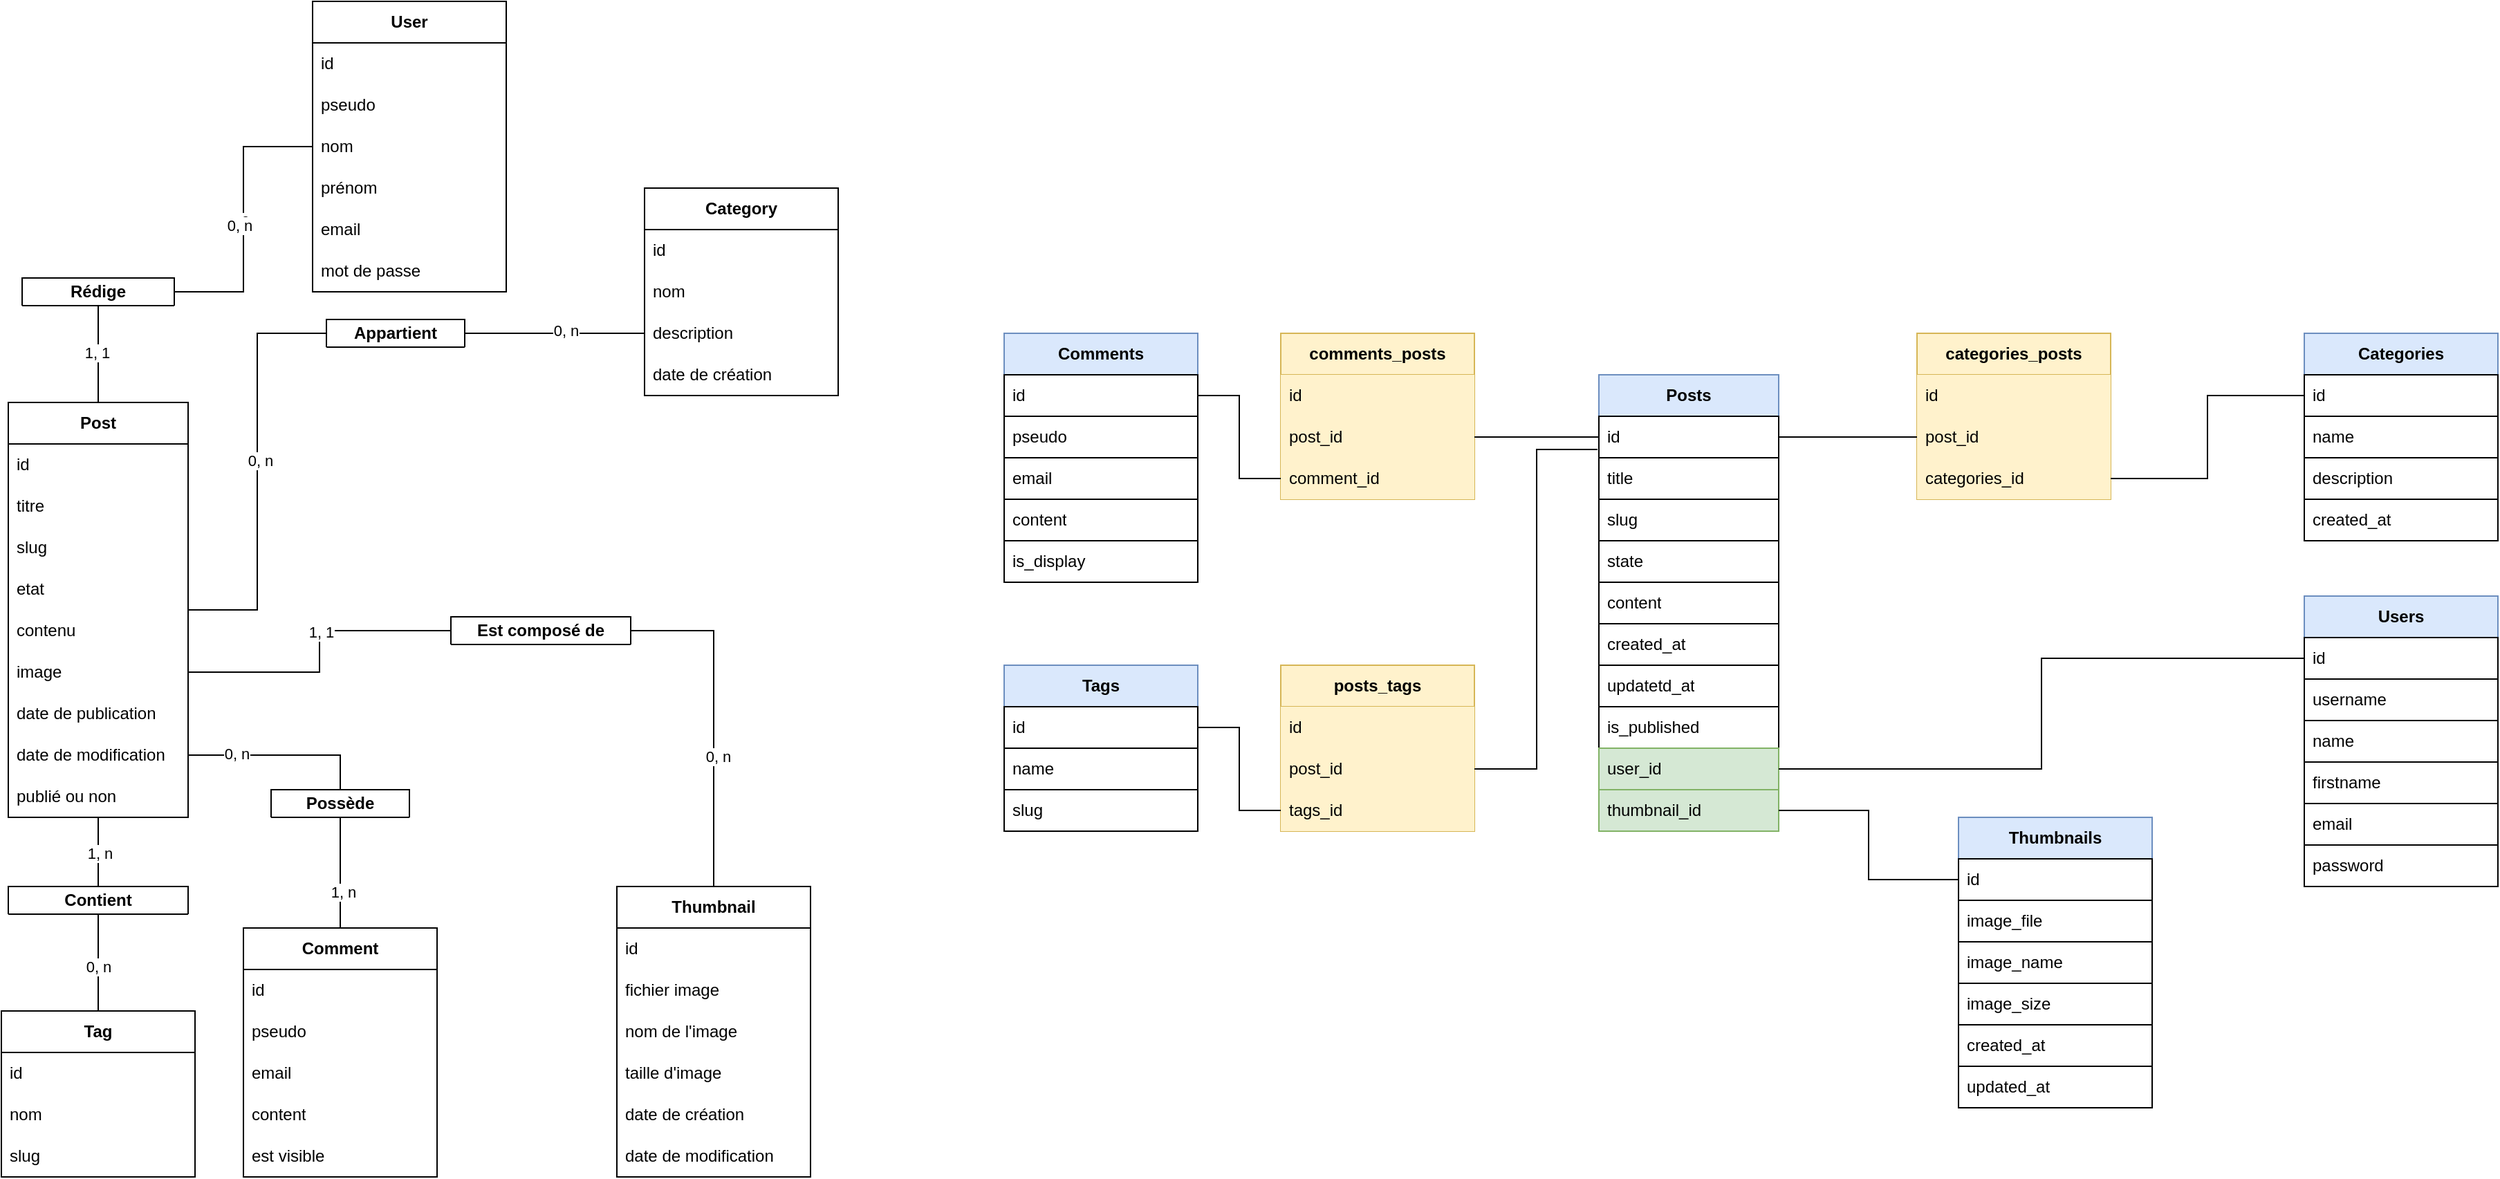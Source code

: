 <mxfile version="20.8.9" type="device"><diagram name="Page-1" id="paVtFIqWLCHn7niapCN0"><mxGraphModel dx="874" dy="1973" grid="1" gridSize="10" guides="1" tooltips="1" connect="1" arrows="1" fold="1" page="1" pageScale="1" pageWidth="827" pageHeight="1169" math="0" shadow="0"><root><mxCell id="0"/><mxCell id="1" parent="0"/><mxCell id="MTshnVo_9Tn-ZGX67rzO-4" value="Appartient" style="swimlane;whiteSpace=wrap;html=1;rounded=1;" vertex="1" parent="1"><mxGeometry x="250" y="-80" width="100" height="20" as="geometry"><mxRectangle x="200" y="85" width="100" height="30" as="alternateBounds"/></mxGeometry></mxCell><mxCell id="MTshnVo_9Tn-ZGX67rzO-7" value="Contient" style="swimlane;whiteSpace=wrap;html=1;rounded=1;startSize=20;" vertex="1" parent="1"><mxGeometry x="20" y="330" width="130" height="20" as="geometry"/></mxCell><mxCell id="MTshnVo_9Tn-ZGX67rzO-14" style="edgeStyle=orthogonalEdgeStyle;rounded=0;orthogonalLoop=1;jettySize=auto;html=1;entryX=0.5;entryY=0;entryDx=0;entryDy=0;strokeColor=default;endArrow=none;endFill=0;" edge="1" parent="1" source="MTshnVo_9Tn-ZGX67rzO-12" target="MTshnVo_9Tn-ZGX67rzO-38"><mxGeometry relative="1" as="geometry"><mxPoint x="112.5" y="-20" as="targetPoint"/></mxGeometry></mxCell><mxCell id="MTshnVo_9Tn-ZGX67rzO-97" value="1, 1" style="edgeLabel;html=1;align=center;verticalAlign=middle;resizable=0;points=[];" vertex="1" connectable="0" parent="MTshnVo_9Tn-ZGX67rzO-14"><mxGeometry x="-0.029" y="-1" relative="1" as="geometry"><mxPoint as="offset"/></mxGeometry></mxCell><mxCell id="MTshnVo_9Tn-ZGX67rzO-12" value="Rédige" style="swimlane;whiteSpace=wrap;html=1;rounded=1;startSize=20;" vertex="1" parent="1"><mxGeometry x="30" y="-110" width="110" height="20" as="geometry"/></mxCell><mxCell id="MTshnVo_9Tn-ZGX67rzO-28" value="Possède" style="swimlane;whiteSpace=wrap;html=1;rounded=1;startSize=20;" vertex="1" parent="1"><mxGeometry x="210" y="260" width="100" height="20" as="geometry"/></mxCell><mxCell id="MTshnVo_9Tn-ZGX67rzO-50" style="edgeStyle=orthogonalEdgeStyle;rounded=0;orthogonalLoop=1;jettySize=auto;html=1;entryX=0.5;entryY=0;entryDx=0;entryDy=0;strokeColor=default;endArrow=none;endFill=0;" edge="1" parent="1" source="MTshnVo_9Tn-ZGX67rzO-38" target="MTshnVo_9Tn-ZGX67rzO-7"><mxGeometry relative="1" as="geometry"/></mxCell><mxCell id="MTshnVo_9Tn-ZGX67rzO-98" value="1, n" style="edgeLabel;html=1;align=center;verticalAlign=middle;resizable=0;points=[];" vertex="1" connectable="0" parent="MTshnVo_9Tn-ZGX67rzO-50"><mxGeometry x="0.04" y="1" relative="1" as="geometry"><mxPoint as="offset"/></mxGeometry></mxCell><mxCell id="MTshnVo_9Tn-ZGX67rzO-91" style="edgeStyle=orthogonalEdgeStyle;rounded=0;orthogonalLoop=1;jettySize=auto;html=1;entryX=0;entryY=0.5;entryDx=0;entryDy=0;strokeColor=default;endArrow=none;endFill=0;" edge="1" parent="1" source="MTshnVo_9Tn-ZGX67rzO-38" target="MTshnVo_9Tn-ZGX67rzO-4"><mxGeometry relative="1" as="geometry"/></mxCell><mxCell id="MTshnVo_9Tn-ZGX67rzO-100" value="0, n" style="edgeLabel;html=1;align=center;verticalAlign=middle;resizable=0;points=[];" vertex="1" connectable="0" parent="MTshnVo_9Tn-ZGX67rzO-91"><mxGeometry x="0.057" y="-2" relative="1" as="geometry"><mxPoint as="offset"/></mxGeometry></mxCell><mxCell id="MTshnVo_9Tn-ZGX67rzO-38" value="&lt;b&gt;Post&lt;/b&gt;" style="swimlane;fontStyle=0;childLayout=stackLayout;horizontal=1;startSize=30;horizontalStack=0;resizeParent=1;resizeParentMax=0;resizeLast=0;collapsible=1;marginBottom=0;whiteSpace=wrap;html=1;rounded=0;" vertex="1" parent="1"><mxGeometry x="20" y="-20" width="130" height="300" as="geometry"/></mxCell><mxCell id="MTshnVo_9Tn-ZGX67rzO-119" value="id" style="text;strokeColor=none;fillColor=none;align=left;verticalAlign=middle;spacingLeft=4;spacingRight=4;overflow=hidden;points=[[0,0.5],[1,0.5]];portConstraint=eastwest;rotatable=0;whiteSpace=wrap;html=1;" vertex="1" parent="MTshnVo_9Tn-ZGX67rzO-38"><mxGeometry y="30" width="130" height="30" as="geometry"/></mxCell><mxCell id="MTshnVo_9Tn-ZGX67rzO-39" value="titre" style="text;strokeColor=none;fillColor=none;align=left;verticalAlign=middle;spacingLeft=4;spacingRight=4;overflow=hidden;points=[[0,0.5],[1,0.5]];portConstraint=eastwest;rotatable=0;whiteSpace=wrap;html=1;" vertex="1" parent="MTshnVo_9Tn-ZGX67rzO-38"><mxGeometry y="60" width="130" height="30" as="geometry"/></mxCell><mxCell id="MTshnVo_9Tn-ZGX67rzO-40" value="slug" style="text;strokeColor=none;fillColor=none;align=left;verticalAlign=middle;spacingLeft=4;spacingRight=4;overflow=hidden;points=[[0,0.5],[1,0.5]];portConstraint=eastwest;rotatable=0;whiteSpace=wrap;html=1;" vertex="1" parent="MTshnVo_9Tn-ZGX67rzO-38"><mxGeometry y="90" width="130" height="30" as="geometry"/></mxCell><mxCell id="MTshnVo_9Tn-ZGX67rzO-41" value="etat" style="text;strokeColor=none;fillColor=none;align=left;verticalAlign=middle;spacingLeft=4;spacingRight=4;overflow=hidden;points=[[0,0.5],[1,0.5]];portConstraint=eastwest;rotatable=0;whiteSpace=wrap;html=1;" vertex="1" parent="MTshnVo_9Tn-ZGX67rzO-38"><mxGeometry y="120" width="130" height="30" as="geometry"/></mxCell><mxCell id="MTshnVo_9Tn-ZGX67rzO-42" value="contenu" style="text;strokeColor=none;fillColor=none;align=left;verticalAlign=middle;spacingLeft=4;spacingRight=4;overflow=hidden;points=[[0,0.5],[1,0.5]];portConstraint=eastwest;rotatable=0;whiteSpace=wrap;html=1;" vertex="1" parent="MTshnVo_9Tn-ZGX67rzO-38"><mxGeometry y="150" width="130" height="30" as="geometry"/></mxCell><mxCell id="MTshnVo_9Tn-ZGX67rzO-43" value="image" style="text;strokeColor=none;fillColor=none;align=left;verticalAlign=middle;spacingLeft=4;spacingRight=4;overflow=hidden;points=[[0,0.5],[1,0.5]];portConstraint=eastwest;rotatable=0;whiteSpace=wrap;html=1;" vertex="1" parent="MTshnVo_9Tn-ZGX67rzO-38"><mxGeometry y="180" width="130" height="30" as="geometry"/></mxCell><mxCell id="MTshnVo_9Tn-ZGX67rzO-44" value="date de publication" style="text;strokeColor=none;fillColor=none;align=left;verticalAlign=middle;spacingLeft=4;spacingRight=4;overflow=hidden;points=[[0,0.5],[1,0.5]];portConstraint=eastwest;rotatable=0;whiteSpace=wrap;html=1;" vertex="1" parent="MTshnVo_9Tn-ZGX67rzO-38"><mxGeometry y="210" width="130" height="30" as="geometry"/></mxCell><mxCell id="MTshnVo_9Tn-ZGX67rzO-45" value="date de modification" style="text;strokeColor=none;fillColor=none;align=left;verticalAlign=middle;spacingLeft=4;spacingRight=4;overflow=hidden;points=[[0,0.5],[1,0.5]];portConstraint=eastwest;rotatable=0;whiteSpace=wrap;html=1;" vertex="1" parent="MTshnVo_9Tn-ZGX67rzO-38"><mxGeometry y="240" width="130" height="30" as="geometry"/></mxCell><mxCell id="MTshnVo_9Tn-ZGX67rzO-137" value="publié ou non" style="text;strokeColor=none;fillColor=none;align=left;verticalAlign=middle;spacingLeft=4;spacingRight=4;overflow=hidden;points=[[0,0.5],[1,0.5]];portConstraint=eastwest;rotatable=0;whiteSpace=wrap;html=1;" vertex="1" parent="MTshnVo_9Tn-ZGX67rzO-38"><mxGeometry y="270" width="130" height="30" as="geometry"/></mxCell><mxCell id="MTshnVo_9Tn-ZGX67rzO-94" style="edgeStyle=orthogonalEdgeStyle;rounded=0;orthogonalLoop=1;jettySize=auto;html=1;entryX=1;entryY=0.5;entryDx=0;entryDy=0;strokeColor=default;endArrow=none;endFill=0;" edge="1" parent="1" source="MTshnVo_9Tn-ZGX67rzO-51" target="MTshnVo_9Tn-ZGX67rzO-12"><mxGeometry relative="1" as="geometry"/></mxCell><mxCell id="MTshnVo_9Tn-ZGX67rzO-95" value="0" style="edgeLabel;html=1;align=center;verticalAlign=middle;resizable=0;points=[];" vertex="1" connectable="0" parent="MTshnVo_9Tn-ZGX67rzO-94"><mxGeometry x="0.014" y="1" relative="1" as="geometry"><mxPoint as="offset"/></mxGeometry></mxCell><mxCell id="MTshnVo_9Tn-ZGX67rzO-96" value="0, n" style="edgeLabel;html=1;align=center;verticalAlign=middle;resizable=0;points=[];" vertex="1" connectable="0" parent="MTshnVo_9Tn-ZGX67rzO-94"><mxGeometry x="0.043" y="-3" relative="1" as="geometry"><mxPoint as="offset"/></mxGeometry></mxCell><mxCell id="MTshnVo_9Tn-ZGX67rzO-51" value="&lt;b&gt;User&lt;/b&gt;" style="swimlane;fontStyle=0;childLayout=stackLayout;horizontal=1;startSize=30;horizontalStack=0;resizeParent=1;resizeParentMax=0;resizeLast=0;collapsible=1;marginBottom=0;whiteSpace=wrap;html=1;rounded=0;" vertex="1" parent="1"><mxGeometry x="240" y="-310" width="140" height="210" as="geometry"/></mxCell><mxCell id="MTshnVo_9Tn-ZGX67rzO-120" value="id" style="text;strokeColor=none;fillColor=none;align=left;verticalAlign=middle;spacingLeft=4;spacingRight=4;overflow=hidden;points=[[0,0.5],[1,0.5]];portConstraint=eastwest;rotatable=0;whiteSpace=wrap;html=1;" vertex="1" parent="MTshnVo_9Tn-ZGX67rzO-51"><mxGeometry y="30" width="140" height="30" as="geometry"/></mxCell><mxCell id="MTshnVo_9Tn-ZGX67rzO-52" value="pseudo" style="text;strokeColor=none;fillColor=none;align=left;verticalAlign=middle;spacingLeft=4;spacingRight=4;overflow=hidden;points=[[0,0.5],[1,0.5]];portConstraint=eastwest;rotatable=0;whiteSpace=wrap;html=1;" vertex="1" parent="MTshnVo_9Tn-ZGX67rzO-51"><mxGeometry y="60" width="140" height="30" as="geometry"/></mxCell><mxCell id="MTshnVo_9Tn-ZGX67rzO-53" value="nom" style="text;strokeColor=none;fillColor=none;align=left;verticalAlign=middle;spacingLeft=4;spacingRight=4;overflow=hidden;points=[[0,0.5],[1,0.5]];portConstraint=eastwest;rotatable=0;whiteSpace=wrap;html=1;" vertex="1" parent="MTshnVo_9Tn-ZGX67rzO-51"><mxGeometry y="90" width="140" height="30" as="geometry"/></mxCell><mxCell id="MTshnVo_9Tn-ZGX67rzO-54" value="prénom" style="text;strokeColor=none;fillColor=none;align=left;verticalAlign=middle;spacingLeft=4;spacingRight=4;overflow=hidden;points=[[0,0.5],[1,0.5]];portConstraint=eastwest;rotatable=0;whiteSpace=wrap;html=1;" vertex="1" parent="MTshnVo_9Tn-ZGX67rzO-51"><mxGeometry y="120" width="140" height="30" as="geometry"/></mxCell><mxCell id="MTshnVo_9Tn-ZGX67rzO-55" value="email" style="text;strokeColor=none;fillColor=none;align=left;verticalAlign=middle;spacingLeft=4;spacingRight=4;overflow=hidden;points=[[0,0.5],[1,0.5]];portConstraint=eastwest;rotatable=0;whiteSpace=wrap;html=1;" vertex="1" parent="MTshnVo_9Tn-ZGX67rzO-51"><mxGeometry y="150" width="140" height="30" as="geometry"/></mxCell><mxCell id="MTshnVo_9Tn-ZGX67rzO-56" value="mot de passe" style="text;strokeColor=none;fillColor=none;align=left;verticalAlign=middle;spacingLeft=4;spacingRight=4;overflow=hidden;points=[[0,0.5],[1,0.5]];portConstraint=eastwest;rotatable=0;whiteSpace=wrap;html=1;" vertex="1" parent="MTshnVo_9Tn-ZGX67rzO-51"><mxGeometry y="180" width="140" height="30" as="geometry"/></mxCell><mxCell id="MTshnVo_9Tn-ZGX67rzO-62" style="edgeStyle=orthogonalEdgeStyle;rounded=0;orthogonalLoop=1;jettySize=auto;html=1;entryX=0.5;entryY=1;entryDx=0;entryDy=0;strokeColor=default;endArrow=none;endFill=0;" edge="1" parent="1" source="MTshnVo_9Tn-ZGX67rzO-58" target="MTshnVo_9Tn-ZGX67rzO-7"><mxGeometry relative="1" as="geometry"/></mxCell><mxCell id="MTshnVo_9Tn-ZGX67rzO-99" value="0, n" style="edgeLabel;html=1;align=center;verticalAlign=middle;resizable=0;points=[];" vertex="1" connectable="0" parent="MTshnVo_9Tn-ZGX67rzO-62"><mxGeometry x="-0.086" relative="1" as="geometry"><mxPoint as="offset"/></mxGeometry></mxCell><mxCell id="MTshnVo_9Tn-ZGX67rzO-58" value="&lt;b&gt;Tag&lt;/b&gt;" style="swimlane;fontStyle=0;childLayout=stackLayout;horizontal=1;startSize=30;horizontalStack=0;resizeParent=1;resizeParentMax=0;resizeLast=0;collapsible=1;marginBottom=0;whiteSpace=wrap;html=1;rounded=0;" vertex="1" parent="1"><mxGeometry x="15" y="420" width="140" height="120" as="geometry"/></mxCell><mxCell id="MTshnVo_9Tn-ZGX67rzO-118" value="id" style="text;strokeColor=none;fillColor=none;align=left;verticalAlign=middle;spacingLeft=4;spacingRight=4;overflow=hidden;points=[[0,0.5],[1,0.5]];portConstraint=eastwest;rotatable=0;whiteSpace=wrap;html=1;" vertex="1" parent="MTshnVo_9Tn-ZGX67rzO-58"><mxGeometry y="30" width="140" height="30" as="geometry"/></mxCell><mxCell id="MTshnVo_9Tn-ZGX67rzO-59" value="nom" style="text;strokeColor=none;fillColor=none;align=left;verticalAlign=middle;spacingLeft=4;spacingRight=4;overflow=hidden;points=[[0,0.5],[1,0.5]];portConstraint=eastwest;rotatable=0;whiteSpace=wrap;html=1;" vertex="1" parent="MTshnVo_9Tn-ZGX67rzO-58"><mxGeometry y="60" width="140" height="30" as="geometry"/></mxCell><mxCell id="MTshnVo_9Tn-ZGX67rzO-60" value="slug" style="text;strokeColor=none;fillColor=none;align=left;verticalAlign=middle;spacingLeft=4;spacingRight=4;overflow=hidden;points=[[0,0.5],[1,0.5]];portConstraint=eastwest;rotatable=0;whiteSpace=wrap;html=1;" vertex="1" parent="MTshnVo_9Tn-ZGX67rzO-58"><mxGeometry y="90" width="140" height="30" as="geometry"/></mxCell><mxCell id="MTshnVo_9Tn-ZGX67rzO-75" style="edgeStyle=orthogonalEdgeStyle;rounded=0;orthogonalLoop=1;jettySize=auto;html=1;entryX=0.5;entryY=1;entryDx=0;entryDy=0;strokeColor=default;endArrow=none;endFill=0;" edge="1" parent="1" source="MTshnVo_9Tn-ZGX67rzO-63" target="MTshnVo_9Tn-ZGX67rzO-28"><mxGeometry relative="1" as="geometry"/></mxCell><mxCell id="MTshnVo_9Tn-ZGX67rzO-103" value="1, n" style="edgeLabel;html=1;align=center;verticalAlign=middle;resizable=0;points=[];" vertex="1" connectable="0" parent="MTshnVo_9Tn-ZGX67rzO-75"><mxGeometry x="-0.341" y="-2" relative="1" as="geometry"><mxPoint as="offset"/></mxGeometry></mxCell><mxCell id="MTshnVo_9Tn-ZGX67rzO-63" value="&lt;b&gt;Comment&lt;/b&gt;" style="swimlane;fontStyle=0;childLayout=stackLayout;horizontal=1;startSize=30;horizontalStack=0;resizeParent=1;resizeParentMax=0;resizeLast=0;collapsible=1;marginBottom=0;whiteSpace=wrap;html=1;rounded=0;" vertex="1" parent="1"><mxGeometry x="190" y="360" width="140" height="180" as="geometry"/></mxCell><mxCell id="MTshnVo_9Tn-ZGX67rzO-117" value="id" style="text;strokeColor=none;fillColor=none;align=left;verticalAlign=middle;spacingLeft=4;spacingRight=4;overflow=hidden;points=[[0,0.5],[1,0.5]];portConstraint=eastwest;rotatable=0;whiteSpace=wrap;html=1;" vertex="1" parent="MTshnVo_9Tn-ZGX67rzO-63"><mxGeometry y="30" width="140" height="30" as="geometry"/></mxCell><mxCell id="MTshnVo_9Tn-ZGX67rzO-64" value="pseudo" style="text;strokeColor=none;fillColor=none;align=left;verticalAlign=middle;spacingLeft=4;spacingRight=4;overflow=hidden;points=[[0,0.5],[1,0.5]];portConstraint=eastwest;rotatable=0;whiteSpace=wrap;html=1;" vertex="1" parent="MTshnVo_9Tn-ZGX67rzO-63"><mxGeometry y="60" width="140" height="30" as="geometry"/></mxCell><mxCell id="MTshnVo_9Tn-ZGX67rzO-65" value="email" style="text;strokeColor=none;fillColor=none;align=left;verticalAlign=middle;spacingLeft=4;spacingRight=4;overflow=hidden;points=[[0,0.5],[1,0.5]];portConstraint=eastwest;rotatable=0;whiteSpace=wrap;html=1;" vertex="1" parent="MTshnVo_9Tn-ZGX67rzO-63"><mxGeometry y="90" width="140" height="30" as="geometry"/></mxCell><mxCell id="MTshnVo_9Tn-ZGX67rzO-66" value="content" style="text;strokeColor=none;fillColor=none;align=left;verticalAlign=middle;spacingLeft=4;spacingRight=4;overflow=hidden;points=[[0,0.5],[1,0.5]];portConstraint=eastwest;rotatable=0;whiteSpace=wrap;html=1;" vertex="1" parent="MTshnVo_9Tn-ZGX67rzO-63"><mxGeometry y="120" width="140" height="30" as="geometry"/></mxCell><mxCell id="MTshnVo_9Tn-ZGX67rzO-84" value="est visible" style="text;strokeColor=none;fillColor=none;align=left;verticalAlign=middle;spacingLeft=4;spacingRight=4;overflow=hidden;points=[[0,0.5],[1,0.5]];portConstraint=eastwest;rotatable=0;whiteSpace=wrap;html=1;" vertex="1" parent="MTshnVo_9Tn-ZGX67rzO-63"><mxGeometry y="150" width="140" height="30" as="geometry"/></mxCell><mxCell id="MTshnVo_9Tn-ZGX67rzO-109" style="edgeStyle=orthogonalEdgeStyle;rounded=0;orthogonalLoop=1;jettySize=auto;html=1;entryX=1;entryY=0.5;entryDx=0;entryDy=0;strokeColor=default;endArrow=none;endFill=0;" edge="1" parent="1" source="MTshnVo_9Tn-ZGX67rzO-67" target="MTshnVo_9Tn-ZGX67rzO-107"><mxGeometry relative="1" as="geometry"/></mxCell><mxCell id="MTshnVo_9Tn-ZGX67rzO-113" value="0, n" style="edgeLabel;html=1;align=center;verticalAlign=middle;resizable=0;points=[];" vertex="1" connectable="0" parent="MTshnVo_9Tn-ZGX67rzO-109"><mxGeometry x="-0.233" y="-3" relative="1" as="geometry"><mxPoint as="offset"/></mxGeometry></mxCell><mxCell id="MTshnVo_9Tn-ZGX67rzO-67" value="&lt;b&gt;Thumbnail&lt;/b&gt;" style="swimlane;fontStyle=0;childLayout=stackLayout;horizontal=1;startSize=30;horizontalStack=0;resizeParent=1;resizeParentMax=0;resizeLast=0;collapsible=1;marginBottom=0;whiteSpace=wrap;html=1;rounded=0;" vertex="1" parent="1"><mxGeometry x="460" y="330" width="140" height="210" as="geometry"/></mxCell><mxCell id="MTshnVo_9Tn-ZGX67rzO-116" value="id" style="text;strokeColor=none;fillColor=none;align=left;verticalAlign=middle;spacingLeft=4;spacingRight=4;overflow=hidden;points=[[0,0.5],[1,0.5]];portConstraint=eastwest;rotatable=0;whiteSpace=wrap;html=1;" vertex="1" parent="MTshnVo_9Tn-ZGX67rzO-67"><mxGeometry y="30" width="140" height="30" as="geometry"/></mxCell><mxCell id="MTshnVo_9Tn-ZGX67rzO-68" value="fichier image" style="text;strokeColor=none;fillColor=none;align=left;verticalAlign=middle;spacingLeft=4;spacingRight=4;overflow=hidden;points=[[0,0.5],[1,0.5]];portConstraint=eastwest;rotatable=0;whiteSpace=wrap;html=1;" vertex="1" parent="MTshnVo_9Tn-ZGX67rzO-67"><mxGeometry y="60" width="140" height="30" as="geometry"/></mxCell><mxCell id="MTshnVo_9Tn-ZGX67rzO-69" value="nom de l'image" style="text;strokeColor=none;fillColor=none;align=left;verticalAlign=middle;spacingLeft=4;spacingRight=4;overflow=hidden;points=[[0,0.5],[1,0.5]];portConstraint=eastwest;rotatable=0;whiteSpace=wrap;html=1;" vertex="1" parent="MTshnVo_9Tn-ZGX67rzO-67"><mxGeometry y="90" width="140" height="30" as="geometry"/></mxCell><mxCell id="MTshnVo_9Tn-ZGX67rzO-70" value="taille d'image" style="text;strokeColor=none;fillColor=none;align=left;verticalAlign=middle;spacingLeft=4;spacingRight=4;overflow=hidden;points=[[0,0.5],[1,0.5]];portConstraint=eastwest;rotatable=0;whiteSpace=wrap;html=1;" vertex="1" parent="MTshnVo_9Tn-ZGX67rzO-67"><mxGeometry y="120" width="140" height="30" as="geometry"/></mxCell><mxCell id="MTshnVo_9Tn-ZGX67rzO-87" value="date de création" style="text;strokeColor=none;fillColor=none;align=left;verticalAlign=middle;spacingLeft=4;spacingRight=4;overflow=hidden;points=[[0,0.5],[1,0.5]];portConstraint=eastwest;rotatable=0;whiteSpace=wrap;html=1;" vertex="1" parent="MTshnVo_9Tn-ZGX67rzO-67"><mxGeometry y="150" width="140" height="30" as="geometry"/></mxCell><mxCell id="MTshnVo_9Tn-ZGX67rzO-88" value="date de modification" style="text;strokeColor=none;fillColor=none;align=left;verticalAlign=middle;spacingLeft=4;spacingRight=4;overflow=hidden;points=[[0,0.5],[1,0.5]];portConstraint=eastwest;rotatable=0;whiteSpace=wrap;html=1;" vertex="1" parent="MTshnVo_9Tn-ZGX67rzO-67"><mxGeometry y="180" width="140" height="30" as="geometry"/></mxCell><mxCell id="MTshnVo_9Tn-ZGX67rzO-71" value="&lt;b&gt;Category&lt;/b&gt;" style="swimlane;fontStyle=0;childLayout=stackLayout;horizontal=1;startSize=30;horizontalStack=0;resizeParent=1;resizeParentMax=0;resizeLast=0;collapsible=1;marginBottom=0;whiteSpace=wrap;html=1;rounded=0;" vertex="1" parent="1"><mxGeometry x="480" y="-175" width="140" height="150" as="geometry"/></mxCell><mxCell id="MTshnVo_9Tn-ZGX67rzO-74" value="id" style="text;strokeColor=none;fillColor=none;align=left;verticalAlign=middle;spacingLeft=4;spacingRight=4;overflow=hidden;points=[[0,0.5],[1,0.5]];portConstraint=eastwest;rotatable=0;whiteSpace=wrap;html=1;" vertex="1" parent="MTshnVo_9Tn-ZGX67rzO-71"><mxGeometry y="30" width="140" height="30" as="geometry"/></mxCell><mxCell id="MTshnVo_9Tn-ZGX67rzO-72" value="nom" style="text;strokeColor=none;fillColor=none;align=left;verticalAlign=middle;spacingLeft=4;spacingRight=4;overflow=hidden;points=[[0,0.5],[1,0.5]];portConstraint=eastwest;rotatable=0;whiteSpace=wrap;html=1;" vertex="1" parent="MTshnVo_9Tn-ZGX67rzO-71"><mxGeometry y="60" width="140" height="30" as="geometry"/></mxCell><mxCell id="MTshnVo_9Tn-ZGX67rzO-73" value="description" style="text;strokeColor=none;fillColor=none;align=left;verticalAlign=middle;spacingLeft=4;spacingRight=4;overflow=hidden;points=[[0,0.5],[1,0.5]];portConstraint=eastwest;rotatable=0;whiteSpace=wrap;html=1;" vertex="1" parent="MTshnVo_9Tn-ZGX67rzO-71"><mxGeometry y="90" width="140" height="30" as="geometry"/></mxCell><mxCell id="MTshnVo_9Tn-ZGX67rzO-115" value="date de création" style="text;strokeColor=none;fillColor=none;align=left;verticalAlign=middle;spacingLeft=4;spacingRight=4;overflow=hidden;points=[[0,0.5],[1,0.5]];portConstraint=eastwest;rotatable=0;whiteSpace=wrap;html=1;" vertex="1" parent="MTshnVo_9Tn-ZGX67rzO-71"><mxGeometry y="120" width="140" height="30" as="geometry"/></mxCell><mxCell id="MTshnVo_9Tn-ZGX67rzO-81" style="edgeStyle=orthogonalEdgeStyle;rounded=0;orthogonalLoop=1;jettySize=auto;html=1;entryX=1;entryY=0.5;entryDx=0;entryDy=0;strokeColor=default;endArrow=none;endFill=0;" edge="1" parent="1" source="MTshnVo_9Tn-ZGX67rzO-73" target="MTshnVo_9Tn-ZGX67rzO-4"><mxGeometry relative="1" as="geometry"/></mxCell><mxCell id="MTshnVo_9Tn-ZGX67rzO-101" value="0, n" style="edgeLabel;html=1;align=center;verticalAlign=middle;resizable=0;points=[];" vertex="1" connectable="0" parent="MTshnVo_9Tn-ZGX67rzO-81"><mxGeometry x="-0.115" y="-2" relative="1" as="geometry"><mxPoint as="offset"/></mxGeometry></mxCell><mxCell id="MTshnVo_9Tn-ZGX67rzO-107" value="Est composé de" style="swimlane;whiteSpace=wrap;html=1;rounded=1;startSize=20;" vertex="1" parent="1"><mxGeometry x="340" y="135" width="130" height="20" as="geometry"/></mxCell><mxCell id="MTshnVo_9Tn-ZGX67rzO-108" style="edgeStyle=orthogonalEdgeStyle;rounded=0;orthogonalLoop=1;jettySize=auto;html=1;entryX=0;entryY=0.5;entryDx=0;entryDy=0;strokeColor=default;endArrow=none;endFill=0;" edge="1" parent="1" source="MTshnVo_9Tn-ZGX67rzO-43" target="MTshnVo_9Tn-ZGX67rzO-107"><mxGeometry relative="1" as="geometry"/></mxCell><mxCell id="MTshnVo_9Tn-ZGX67rzO-112" value="1, 1" style="edgeLabel;html=1;align=center;verticalAlign=middle;resizable=0;points=[];" vertex="1" connectable="0" parent="MTshnVo_9Tn-ZGX67rzO-108"><mxGeometry x="0.147" y="-1" relative="1" as="geometry"><mxPoint as="offset"/></mxGeometry></mxCell><mxCell id="MTshnVo_9Tn-ZGX67rzO-110" style="edgeStyle=orthogonalEdgeStyle;rounded=0;orthogonalLoop=1;jettySize=auto;html=1;entryX=0.5;entryY=0;entryDx=0;entryDy=0;strokeColor=default;endArrow=none;endFill=0;" edge="1" parent="1" source="MTshnVo_9Tn-ZGX67rzO-45" target="MTshnVo_9Tn-ZGX67rzO-28"><mxGeometry relative="1" as="geometry"/></mxCell><mxCell id="MTshnVo_9Tn-ZGX67rzO-111" value="0, n" style="edgeLabel;html=1;align=center;verticalAlign=middle;resizable=0;points=[];" vertex="1" connectable="0" parent="MTshnVo_9Tn-ZGX67rzO-110"><mxGeometry x="-0.491" y="1" relative="1" as="geometry"><mxPoint as="offset"/></mxGeometry></mxCell><mxCell id="MTshnVo_9Tn-ZGX67rzO-121" value="&lt;b&gt;Users&lt;/b&gt;" style="swimlane;fontStyle=0;childLayout=stackLayout;horizontal=1;startSize=30;horizontalStack=0;resizeParent=1;resizeParentMax=0;resizeLast=0;collapsible=1;marginBottom=0;whiteSpace=wrap;html=1;rounded=0;fillColor=#dae8fc;strokeColor=#6c8ebf;" vertex="1" parent="1"><mxGeometry x="1680" y="120" width="140" height="210" as="geometry"/></mxCell><mxCell id="MTshnVo_9Tn-ZGX67rzO-122" value="id" style="text;strokeColor=default;fillColor=none;align=left;verticalAlign=middle;spacingLeft=4;spacingRight=4;overflow=hidden;points=[[0,0.5],[1,0.5]];portConstraint=eastwest;rotatable=0;whiteSpace=wrap;html=1;" vertex="1" parent="MTshnVo_9Tn-ZGX67rzO-121"><mxGeometry y="30" width="140" height="30" as="geometry"/></mxCell><mxCell id="MTshnVo_9Tn-ZGX67rzO-123" value="username" style="text;strokeColor=default;fillColor=none;align=left;verticalAlign=middle;spacingLeft=4;spacingRight=4;overflow=hidden;points=[[0,0.5],[1,0.5]];portConstraint=eastwest;rotatable=0;whiteSpace=wrap;html=1;" vertex="1" parent="MTshnVo_9Tn-ZGX67rzO-121"><mxGeometry y="60" width="140" height="30" as="geometry"/></mxCell><mxCell id="MTshnVo_9Tn-ZGX67rzO-124" value="name" style="text;strokeColor=default;fillColor=none;align=left;verticalAlign=middle;spacingLeft=4;spacingRight=4;overflow=hidden;points=[[0,0.5],[1,0.5]];portConstraint=eastwest;rotatable=0;whiteSpace=wrap;html=1;" vertex="1" parent="MTshnVo_9Tn-ZGX67rzO-121"><mxGeometry y="90" width="140" height="30" as="geometry"/></mxCell><mxCell id="MTshnVo_9Tn-ZGX67rzO-125" value="firstname" style="text;strokeColor=default;fillColor=none;align=left;verticalAlign=middle;spacingLeft=4;spacingRight=4;overflow=hidden;points=[[0,0.5],[1,0.5]];portConstraint=eastwest;rotatable=0;whiteSpace=wrap;html=1;" vertex="1" parent="MTshnVo_9Tn-ZGX67rzO-121"><mxGeometry y="120" width="140" height="30" as="geometry"/></mxCell><mxCell id="MTshnVo_9Tn-ZGX67rzO-126" value="email" style="text;strokeColor=default;fillColor=none;align=left;verticalAlign=middle;spacingLeft=4;spacingRight=4;overflow=hidden;points=[[0,0.5],[1,0.5]];portConstraint=eastwest;rotatable=0;whiteSpace=wrap;html=1;" vertex="1" parent="MTshnVo_9Tn-ZGX67rzO-121"><mxGeometry y="150" width="140" height="30" as="geometry"/></mxCell><mxCell id="MTshnVo_9Tn-ZGX67rzO-127" value="password" style="text;strokeColor=default;fillColor=none;align=left;verticalAlign=middle;spacingLeft=4;spacingRight=4;overflow=hidden;points=[[0,0.5],[1,0.5]];portConstraint=eastwest;rotatable=0;whiteSpace=wrap;html=1;" vertex="1" parent="MTshnVo_9Tn-ZGX67rzO-121"><mxGeometry y="180" width="140" height="30" as="geometry"/></mxCell><mxCell id="MTshnVo_9Tn-ZGX67rzO-128" value="&lt;b&gt;Posts&lt;/b&gt;" style="swimlane;fontStyle=0;childLayout=stackLayout;horizontal=1;startSize=30;horizontalStack=0;resizeParent=1;resizeParentMax=0;resizeLast=0;collapsible=1;marginBottom=0;whiteSpace=wrap;html=1;rounded=0;fillColor=#dae8fc;strokeColor=#6c8ebf;" vertex="1" parent="1"><mxGeometry x="1170" y="-40" width="130" height="330" as="geometry"/></mxCell><mxCell id="MTshnVo_9Tn-ZGX67rzO-129" value="id" style="text;strokeColor=default;fillColor=none;align=left;verticalAlign=middle;spacingLeft=4;spacingRight=4;overflow=hidden;points=[[0,0.5],[1,0.5]];portConstraint=eastwest;rotatable=0;whiteSpace=wrap;html=1;" vertex="1" parent="MTshnVo_9Tn-ZGX67rzO-128"><mxGeometry y="30" width="130" height="30" as="geometry"/></mxCell><mxCell id="MTshnVo_9Tn-ZGX67rzO-130" value="title" style="text;strokeColor=default;fillColor=none;align=left;verticalAlign=middle;spacingLeft=4;spacingRight=4;overflow=hidden;points=[[0,0.5],[1,0.5]];portConstraint=eastwest;rotatable=0;whiteSpace=wrap;html=1;" vertex="1" parent="MTshnVo_9Tn-ZGX67rzO-128"><mxGeometry y="60" width="130" height="30" as="geometry"/></mxCell><mxCell id="MTshnVo_9Tn-ZGX67rzO-131" value="slug" style="text;strokeColor=default;fillColor=none;align=left;verticalAlign=middle;spacingLeft=4;spacingRight=4;overflow=hidden;points=[[0,0.5],[1,0.5]];portConstraint=eastwest;rotatable=0;whiteSpace=wrap;html=1;" vertex="1" parent="MTshnVo_9Tn-ZGX67rzO-128"><mxGeometry y="90" width="130" height="30" as="geometry"/></mxCell><mxCell id="MTshnVo_9Tn-ZGX67rzO-132" value="state" style="text;strokeColor=default;fillColor=none;align=left;verticalAlign=middle;spacingLeft=4;spacingRight=4;overflow=hidden;points=[[0,0.5],[1,0.5]];portConstraint=eastwest;rotatable=0;whiteSpace=wrap;html=1;" vertex="1" parent="MTshnVo_9Tn-ZGX67rzO-128"><mxGeometry y="120" width="130" height="30" as="geometry"/></mxCell><mxCell id="MTshnVo_9Tn-ZGX67rzO-133" value="content" style="text;strokeColor=default;fillColor=none;align=left;verticalAlign=middle;spacingLeft=4;spacingRight=4;overflow=hidden;points=[[0,0.5],[1,0.5]];portConstraint=eastwest;rotatable=0;whiteSpace=wrap;html=1;" vertex="1" parent="MTshnVo_9Tn-ZGX67rzO-128"><mxGeometry y="150" width="130" height="30" as="geometry"/></mxCell><mxCell id="MTshnVo_9Tn-ZGX67rzO-135" value="created_at" style="text;strokeColor=default;fillColor=none;align=left;verticalAlign=middle;spacingLeft=4;spacingRight=4;overflow=hidden;points=[[0,0.5],[1,0.5]];portConstraint=eastwest;rotatable=0;whiteSpace=wrap;html=1;" vertex="1" parent="MTshnVo_9Tn-ZGX67rzO-128"><mxGeometry y="180" width="130" height="30" as="geometry"/></mxCell><mxCell id="MTshnVo_9Tn-ZGX67rzO-136" value="updatetd_at" style="text;strokeColor=default;fillColor=none;align=left;verticalAlign=middle;spacingLeft=4;spacingRight=4;overflow=hidden;points=[[0,0.5],[1,0.5]];portConstraint=eastwest;rotatable=0;whiteSpace=wrap;html=1;" vertex="1" parent="MTshnVo_9Tn-ZGX67rzO-128"><mxGeometry y="210" width="130" height="30" as="geometry"/></mxCell><mxCell id="MTshnVo_9Tn-ZGX67rzO-138" value="is_published" style="text;strokeColor=default;fillColor=none;align=left;verticalAlign=middle;spacingLeft=4;spacingRight=4;overflow=hidden;points=[[0,0.5],[1,0.5]];portConstraint=eastwest;rotatable=0;whiteSpace=wrap;html=1;" vertex="1" parent="MTshnVo_9Tn-ZGX67rzO-128"><mxGeometry y="240" width="130" height="30" as="geometry"/></mxCell><mxCell id="MTshnVo_9Tn-ZGX67rzO-163" value="user_id" style="text;strokeColor=#82b366;fillColor=#d5e8d4;align=left;verticalAlign=middle;spacingLeft=4;spacingRight=4;overflow=hidden;points=[[0,0.5],[1,0.5]];portConstraint=eastwest;rotatable=0;whiteSpace=wrap;html=1;" vertex="1" parent="MTshnVo_9Tn-ZGX67rzO-128"><mxGeometry y="270" width="130" height="30" as="geometry"/></mxCell><mxCell id="MTshnVo_9Tn-ZGX67rzO-166" value="thumbnail_id" style="text;strokeColor=#82b366;fillColor=#d5e8d4;align=left;verticalAlign=middle;spacingLeft=4;spacingRight=4;overflow=hidden;points=[[0,0.5],[1,0.5]];portConstraint=eastwest;rotatable=0;whiteSpace=wrap;html=1;" vertex="1" parent="MTshnVo_9Tn-ZGX67rzO-128"><mxGeometry y="300" width="130" height="30" as="geometry"/></mxCell><mxCell id="MTshnVo_9Tn-ZGX67rzO-139" value="&lt;b&gt;Tags&lt;/b&gt;" style="swimlane;fontStyle=0;childLayout=stackLayout;horizontal=1;startSize=30;horizontalStack=0;resizeParent=1;resizeParentMax=0;resizeLast=0;collapsible=1;marginBottom=0;whiteSpace=wrap;html=1;rounded=0;fillColor=#dae8fc;strokeColor=#6c8ebf;" vertex="1" parent="1"><mxGeometry x="740" y="170" width="140" height="120" as="geometry"/></mxCell><mxCell id="MTshnVo_9Tn-ZGX67rzO-140" value="id" style="text;strokeColor=default;fillColor=none;align=left;verticalAlign=middle;spacingLeft=4;spacingRight=4;overflow=hidden;points=[[0,0.5],[1,0.5]];portConstraint=eastwest;rotatable=0;whiteSpace=wrap;html=1;" vertex="1" parent="MTshnVo_9Tn-ZGX67rzO-139"><mxGeometry y="30" width="140" height="30" as="geometry"/></mxCell><mxCell id="MTshnVo_9Tn-ZGX67rzO-141" value="name" style="text;strokeColor=default;fillColor=none;align=left;verticalAlign=middle;spacingLeft=4;spacingRight=4;overflow=hidden;points=[[0,0.5],[1,0.5]];portConstraint=eastwest;rotatable=0;whiteSpace=wrap;html=1;" vertex="1" parent="MTshnVo_9Tn-ZGX67rzO-139"><mxGeometry y="60" width="140" height="30" as="geometry"/></mxCell><mxCell id="MTshnVo_9Tn-ZGX67rzO-142" value="slug" style="text;strokeColor=default;fillColor=none;align=left;verticalAlign=middle;spacingLeft=4;spacingRight=4;overflow=hidden;points=[[0,0.5],[1,0.5]];portConstraint=eastwest;rotatable=0;whiteSpace=wrap;html=1;" vertex="1" parent="MTshnVo_9Tn-ZGX67rzO-139"><mxGeometry y="90" width="140" height="30" as="geometry"/></mxCell><mxCell id="MTshnVo_9Tn-ZGX67rzO-143" value="&lt;b&gt;Comments&lt;/b&gt;" style="swimlane;fontStyle=0;childLayout=stackLayout;horizontal=1;startSize=30;horizontalStack=0;resizeParent=1;resizeParentMax=0;resizeLast=0;collapsible=1;marginBottom=0;whiteSpace=wrap;html=1;rounded=0;fillColor=#dae8fc;strokeColor=#6c8ebf;" vertex="1" parent="1"><mxGeometry x="740" y="-70" width="140" height="180" as="geometry"/></mxCell><mxCell id="MTshnVo_9Tn-ZGX67rzO-144" value="id" style="text;strokeColor=default;fillColor=none;align=left;verticalAlign=middle;spacingLeft=4;spacingRight=4;overflow=hidden;points=[[0,0.5],[1,0.5]];portConstraint=eastwest;rotatable=0;whiteSpace=wrap;html=1;" vertex="1" parent="MTshnVo_9Tn-ZGX67rzO-143"><mxGeometry y="30" width="140" height="30" as="geometry"/></mxCell><mxCell id="MTshnVo_9Tn-ZGX67rzO-145" value="pseudo" style="text;strokeColor=default;fillColor=none;align=left;verticalAlign=middle;spacingLeft=4;spacingRight=4;overflow=hidden;points=[[0,0.5],[1,0.5]];portConstraint=eastwest;rotatable=0;whiteSpace=wrap;html=1;" vertex="1" parent="MTshnVo_9Tn-ZGX67rzO-143"><mxGeometry y="60" width="140" height="30" as="geometry"/></mxCell><mxCell id="MTshnVo_9Tn-ZGX67rzO-146" value="email" style="text;strokeColor=default;fillColor=none;align=left;verticalAlign=middle;spacingLeft=4;spacingRight=4;overflow=hidden;points=[[0,0.5],[1,0.5]];portConstraint=eastwest;rotatable=0;whiteSpace=wrap;html=1;" vertex="1" parent="MTshnVo_9Tn-ZGX67rzO-143"><mxGeometry y="90" width="140" height="30" as="geometry"/></mxCell><mxCell id="MTshnVo_9Tn-ZGX67rzO-147" value="content" style="text;strokeColor=default;fillColor=none;align=left;verticalAlign=middle;spacingLeft=4;spacingRight=4;overflow=hidden;points=[[0,0.5],[1,0.5]];portConstraint=eastwest;rotatable=0;whiteSpace=wrap;html=1;" vertex="1" parent="MTshnVo_9Tn-ZGX67rzO-143"><mxGeometry y="120" width="140" height="30" as="geometry"/></mxCell><mxCell id="MTshnVo_9Tn-ZGX67rzO-148" value="is_display" style="text;strokeColor=default;fillColor=none;align=left;verticalAlign=middle;spacingLeft=4;spacingRight=4;overflow=hidden;points=[[0,0.5],[1,0.5]];portConstraint=eastwest;rotatable=0;whiteSpace=wrap;html=1;" vertex="1" parent="MTshnVo_9Tn-ZGX67rzO-143"><mxGeometry y="150" width="140" height="30" as="geometry"/></mxCell><mxCell id="MTshnVo_9Tn-ZGX67rzO-149" value="&lt;b&gt;Thumbnails&lt;/b&gt;" style="swimlane;fontStyle=0;childLayout=stackLayout;horizontal=1;startSize=30;horizontalStack=0;resizeParent=1;resizeParentMax=0;resizeLast=0;collapsible=1;marginBottom=0;whiteSpace=wrap;html=1;rounded=0;fillColor=#dae8fc;strokeColor=#6c8ebf;" vertex="1" parent="1"><mxGeometry x="1430" y="280" width="140" height="210" as="geometry"/></mxCell><mxCell id="MTshnVo_9Tn-ZGX67rzO-150" value="id" style="text;strokeColor=default;fillColor=none;align=left;verticalAlign=middle;spacingLeft=4;spacingRight=4;overflow=hidden;points=[[0,0.5],[1,0.5]];portConstraint=eastwest;rotatable=0;whiteSpace=wrap;html=1;" vertex="1" parent="MTshnVo_9Tn-ZGX67rzO-149"><mxGeometry y="30" width="140" height="30" as="geometry"/></mxCell><mxCell id="MTshnVo_9Tn-ZGX67rzO-151" value="image_file" style="text;strokeColor=default;fillColor=none;align=left;verticalAlign=middle;spacingLeft=4;spacingRight=4;overflow=hidden;points=[[0,0.5],[1,0.5]];portConstraint=eastwest;rotatable=0;whiteSpace=wrap;html=1;" vertex="1" parent="MTshnVo_9Tn-ZGX67rzO-149"><mxGeometry y="60" width="140" height="30" as="geometry"/></mxCell><mxCell id="MTshnVo_9Tn-ZGX67rzO-152" value="image_name" style="text;strokeColor=default;fillColor=none;align=left;verticalAlign=middle;spacingLeft=4;spacingRight=4;overflow=hidden;points=[[0,0.5],[1,0.5]];portConstraint=eastwest;rotatable=0;whiteSpace=wrap;html=1;" vertex="1" parent="MTshnVo_9Tn-ZGX67rzO-149"><mxGeometry y="90" width="140" height="30" as="geometry"/></mxCell><mxCell id="MTshnVo_9Tn-ZGX67rzO-153" value="image_size" style="text;strokeColor=default;fillColor=none;align=left;verticalAlign=middle;spacingLeft=4;spacingRight=4;overflow=hidden;points=[[0,0.5],[1,0.5]];portConstraint=eastwest;rotatable=0;whiteSpace=wrap;html=1;" vertex="1" parent="MTshnVo_9Tn-ZGX67rzO-149"><mxGeometry y="120" width="140" height="30" as="geometry"/></mxCell><mxCell id="MTshnVo_9Tn-ZGX67rzO-154" value="created_at" style="text;strokeColor=default;fillColor=none;align=left;verticalAlign=middle;spacingLeft=4;spacingRight=4;overflow=hidden;points=[[0,0.5],[1,0.5]];portConstraint=eastwest;rotatable=0;whiteSpace=wrap;html=1;" vertex="1" parent="MTshnVo_9Tn-ZGX67rzO-149"><mxGeometry y="150" width="140" height="30" as="geometry"/></mxCell><mxCell id="MTshnVo_9Tn-ZGX67rzO-155" value="updated_at" style="text;strokeColor=default;fillColor=none;align=left;verticalAlign=middle;spacingLeft=4;spacingRight=4;overflow=hidden;points=[[0,0.5],[1,0.5]];portConstraint=eastwest;rotatable=0;whiteSpace=wrap;html=1;" vertex="1" parent="MTshnVo_9Tn-ZGX67rzO-149"><mxGeometry y="180" width="140" height="30" as="geometry"/></mxCell><mxCell id="MTshnVo_9Tn-ZGX67rzO-156" value="&lt;b&gt;Categories&lt;/b&gt;" style="swimlane;fontStyle=0;childLayout=stackLayout;horizontal=1;startSize=30;horizontalStack=0;resizeParent=1;resizeParentMax=0;resizeLast=0;collapsible=1;marginBottom=0;whiteSpace=wrap;html=1;rounded=0;fillColor=#dae8fc;strokeColor=#6c8ebf;" vertex="1" parent="1"><mxGeometry x="1680" y="-70" width="140" height="150" as="geometry"/></mxCell><mxCell id="MTshnVo_9Tn-ZGX67rzO-157" value="id" style="text;strokeColor=default;fillColor=none;align=left;verticalAlign=middle;spacingLeft=4;spacingRight=4;overflow=hidden;points=[[0,0.5],[1,0.5]];portConstraint=eastwest;rotatable=0;whiteSpace=wrap;html=1;" vertex="1" parent="MTshnVo_9Tn-ZGX67rzO-156"><mxGeometry y="30" width="140" height="30" as="geometry"/></mxCell><mxCell id="MTshnVo_9Tn-ZGX67rzO-158" value="name" style="text;strokeColor=default;fillColor=none;align=left;verticalAlign=middle;spacingLeft=4;spacingRight=4;overflow=hidden;points=[[0,0.5],[1,0.5]];portConstraint=eastwest;rotatable=0;whiteSpace=wrap;html=1;" vertex="1" parent="MTshnVo_9Tn-ZGX67rzO-156"><mxGeometry y="60" width="140" height="30" as="geometry"/></mxCell><mxCell id="MTshnVo_9Tn-ZGX67rzO-159" value="description" style="text;strokeColor=default;fillColor=none;align=left;verticalAlign=middle;spacingLeft=4;spacingRight=4;overflow=hidden;points=[[0,0.5],[1,0.5]];portConstraint=eastwest;rotatable=0;whiteSpace=wrap;html=1;" vertex="1" parent="MTshnVo_9Tn-ZGX67rzO-156"><mxGeometry y="90" width="140" height="30" as="geometry"/></mxCell><mxCell id="MTshnVo_9Tn-ZGX67rzO-160" value="created_at" style="text;strokeColor=default;fillColor=none;align=left;verticalAlign=middle;spacingLeft=4;spacingRight=4;overflow=hidden;points=[[0,0.5],[1,0.5]];portConstraint=eastwest;rotatable=0;whiteSpace=wrap;html=1;" vertex="1" parent="MTshnVo_9Tn-ZGX67rzO-156"><mxGeometry y="120" width="140" height="30" as="geometry"/></mxCell><mxCell id="MTshnVo_9Tn-ZGX67rzO-177" value="&lt;b&gt;categories_posts&lt;/b&gt;" style="swimlane;fontStyle=0;childLayout=stackLayout;horizontal=1;startSize=30;horizontalStack=0;resizeParent=1;resizeParentMax=0;resizeLast=0;collapsible=1;marginBottom=0;whiteSpace=wrap;html=1;rounded=0;fillColor=#fff2cc;strokeColor=#d6b656;" vertex="1" parent="1"><mxGeometry x="1400" y="-70" width="140" height="120" as="geometry"/></mxCell><mxCell id="MTshnVo_9Tn-ZGX67rzO-178" value="id" style="text;strokeColor=none;fillColor=#fff2cc;align=left;verticalAlign=middle;spacingLeft=4;spacingRight=4;overflow=hidden;points=[[0,0.5],[1,0.5]];portConstraint=eastwest;rotatable=0;whiteSpace=wrap;html=1;" vertex="1" parent="MTshnVo_9Tn-ZGX67rzO-177"><mxGeometry y="30" width="140" height="30" as="geometry"/></mxCell><mxCell id="MTshnVo_9Tn-ZGX67rzO-179" value="post_id" style="text;strokeColor=none;fillColor=#fff2cc;align=left;verticalAlign=middle;spacingLeft=4;spacingRight=4;overflow=hidden;points=[[0,0.5],[1,0.5]];portConstraint=eastwest;rotatable=0;whiteSpace=wrap;html=1;" vertex="1" parent="MTshnVo_9Tn-ZGX67rzO-177"><mxGeometry y="60" width="140" height="30" as="geometry"/></mxCell><mxCell id="MTshnVo_9Tn-ZGX67rzO-180" value="categories_id" style="text;strokeColor=none;fillColor=#fff2cc;align=left;verticalAlign=middle;spacingLeft=4;spacingRight=4;overflow=hidden;points=[[0,0.5],[1,0.5]];portConstraint=eastwest;rotatable=0;whiteSpace=wrap;html=1;" vertex="1" parent="MTshnVo_9Tn-ZGX67rzO-177"><mxGeometry y="90" width="140" height="30" as="geometry"/></mxCell><mxCell id="MTshnVo_9Tn-ZGX67rzO-182" style="edgeStyle=orthogonalEdgeStyle;rounded=0;orthogonalLoop=1;jettySize=auto;html=1;strokeColor=default;endArrow=none;endFill=0;" edge="1" parent="1" source="MTshnVo_9Tn-ZGX67rzO-179" target="MTshnVo_9Tn-ZGX67rzO-129"><mxGeometry relative="1" as="geometry"/></mxCell><mxCell id="MTshnVo_9Tn-ZGX67rzO-184" style="edgeStyle=orthogonalEdgeStyle;rounded=0;orthogonalLoop=1;jettySize=auto;html=1;strokeColor=default;endArrow=none;endFill=0;" edge="1" parent="1" source="MTshnVo_9Tn-ZGX67rzO-157" target="MTshnVo_9Tn-ZGX67rzO-180"><mxGeometry relative="1" as="geometry"/></mxCell><mxCell id="MTshnVo_9Tn-ZGX67rzO-185" value="&lt;b&gt;comments_posts&lt;/b&gt;" style="swimlane;fontStyle=0;childLayout=stackLayout;horizontal=1;startSize=30;horizontalStack=0;resizeParent=1;resizeParentMax=0;resizeLast=0;collapsible=1;marginBottom=0;whiteSpace=wrap;html=1;rounded=0;fillColor=#fff2cc;strokeColor=#d6b656;" vertex="1" parent="1"><mxGeometry x="940" y="-70" width="140" height="120" as="geometry"><mxRectangle x="940" y="-70" width="140" height="30" as="alternateBounds"/></mxGeometry></mxCell><mxCell id="MTshnVo_9Tn-ZGX67rzO-186" value="id" style="text;strokeColor=none;fillColor=#fff2cc;align=left;verticalAlign=middle;spacingLeft=4;spacingRight=4;overflow=hidden;points=[[0,0.5],[1,0.5]];portConstraint=eastwest;rotatable=0;whiteSpace=wrap;html=1;" vertex="1" parent="MTshnVo_9Tn-ZGX67rzO-185"><mxGeometry y="30" width="140" height="30" as="geometry"/></mxCell><mxCell id="MTshnVo_9Tn-ZGX67rzO-187" value="post_id" style="text;strokeColor=none;fillColor=#fff2cc;align=left;verticalAlign=middle;spacingLeft=4;spacingRight=4;overflow=hidden;points=[[0,0.5],[1,0.5]];portConstraint=eastwest;rotatable=0;whiteSpace=wrap;html=1;" vertex="1" parent="MTshnVo_9Tn-ZGX67rzO-185"><mxGeometry y="60" width="140" height="30" as="geometry"/></mxCell><mxCell id="MTshnVo_9Tn-ZGX67rzO-188" value="comment_id" style="text;strokeColor=none;fillColor=#fff2cc;align=left;verticalAlign=middle;spacingLeft=4;spacingRight=4;overflow=hidden;points=[[0,0.5],[1,0.5]];portConstraint=eastwest;rotatable=0;whiteSpace=wrap;html=1;" vertex="1" parent="MTshnVo_9Tn-ZGX67rzO-185"><mxGeometry y="90" width="140" height="30" as="geometry"/></mxCell><mxCell id="MTshnVo_9Tn-ZGX67rzO-197" style="edgeStyle=orthogonalEdgeStyle;rounded=0;orthogonalLoop=1;jettySize=auto;html=1;strokeColor=default;endArrow=none;endFill=0;" edge="1" parent="1" source="MTshnVo_9Tn-ZGX67rzO-188" target="MTshnVo_9Tn-ZGX67rzO-144"><mxGeometry relative="1" as="geometry"/></mxCell><mxCell id="MTshnVo_9Tn-ZGX67rzO-198" value="&lt;b&gt;posts_tags&lt;/b&gt;" style="swimlane;fontStyle=0;childLayout=stackLayout;horizontal=1;startSize=30;horizontalStack=0;resizeParent=1;resizeParentMax=0;resizeLast=0;collapsible=1;marginBottom=0;whiteSpace=wrap;html=1;rounded=0;fillColor=#fff2cc;strokeColor=#d6b656;" vertex="1" parent="1"><mxGeometry x="940" y="170" width="140" height="120" as="geometry"/></mxCell><mxCell id="MTshnVo_9Tn-ZGX67rzO-199" value="id" style="text;strokeColor=none;fillColor=#fff2cc;align=left;verticalAlign=middle;spacingLeft=4;spacingRight=4;overflow=hidden;points=[[0,0.5],[1,0.5]];portConstraint=eastwest;rotatable=0;whiteSpace=wrap;html=1;" vertex="1" parent="MTshnVo_9Tn-ZGX67rzO-198"><mxGeometry y="30" width="140" height="30" as="geometry"/></mxCell><mxCell id="MTshnVo_9Tn-ZGX67rzO-200" value="post_id" style="text;strokeColor=none;fillColor=#fff2cc;align=left;verticalAlign=middle;spacingLeft=4;spacingRight=4;overflow=hidden;points=[[0,0.5],[1,0.5]];portConstraint=eastwest;rotatable=0;whiteSpace=wrap;html=1;" vertex="1" parent="MTshnVo_9Tn-ZGX67rzO-198"><mxGeometry y="60" width="140" height="30" as="geometry"/></mxCell><mxCell id="MTshnVo_9Tn-ZGX67rzO-201" value="tags_id" style="text;strokeColor=none;fillColor=#fff2cc;align=left;verticalAlign=middle;spacingLeft=4;spacingRight=4;overflow=hidden;points=[[0,0.5],[1,0.5]];portConstraint=eastwest;rotatable=0;whiteSpace=wrap;html=1;" vertex="1" parent="MTshnVo_9Tn-ZGX67rzO-198"><mxGeometry y="90" width="140" height="30" as="geometry"/></mxCell><mxCell id="MTshnVo_9Tn-ZGX67rzO-202" style="edgeStyle=orthogonalEdgeStyle;rounded=0;orthogonalLoop=1;jettySize=auto;html=1;strokeColor=default;endArrow=none;endFill=0;" edge="1" parent="1" source="MTshnVo_9Tn-ZGX67rzO-201" target="MTshnVo_9Tn-ZGX67rzO-140"><mxGeometry relative="1" as="geometry"/></mxCell><mxCell id="MTshnVo_9Tn-ZGX67rzO-205" style="edgeStyle=orthogonalEdgeStyle;rounded=0;orthogonalLoop=1;jettySize=auto;html=1;strokeColor=default;endArrow=none;endFill=0;entryX=-0.008;entryY=0.8;entryDx=0;entryDy=0;entryPerimeter=0;" edge="1" parent="1" source="MTshnVo_9Tn-ZGX67rzO-200" target="MTshnVo_9Tn-ZGX67rzO-129"><mxGeometry relative="1" as="geometry"/></mxCell><mxCell id="MTshnVo_9Tn-ZGX67rzO-206" style="edgeStyle=orthogonalEdgeStyle;rounded=0;orthogonalLoop=1;jettySize=auto;html=1;strokeColor=default;endArrow=none;endFill=0;" edge="1" parent="1" source="MTshnVo_9Tn-ZGX67rzO-187" target="MTshnVo_9Tn-ZGX67rzO-129"><mxGeometry relative="1" as="geometry"/></mxCell><mxCell id="MTshnVo_9Tn-ZGX67rzO-208" style="edgeStyle=orthogonalEdgeStyle;rounded=0;orthogonalLoop=1;jettySize=auto;html=1;strokeColor=default;endArrow=none;endFill=0;" edge="1" parent="1" source="MTshnVo_9Tn-ZGX67rzO-122" target="MTshnVo_9Tn-ZGX67rzO-163"><mxGeometry relative="1" as="geometry"/></mxCell><mxCell id="MTshnVo_9Tn-ZGX67rzO-209" style="edgeStyle=orthogonalEdgeStyle;rounded=0;orthogonalLoop=1;jettySize=auto;html=1;strokeColor=default;endArrow=none;endFill=0;" edge="1" parent="1" source="MTshnVo_9Tn-ZGX67rzO-150" target="MTshnVo_9Tn-ZGX67rzO-166"><mxGeometry relative="1" as="geometry"/></mxCell></root></mxGraphModel></diagram></mxfile>